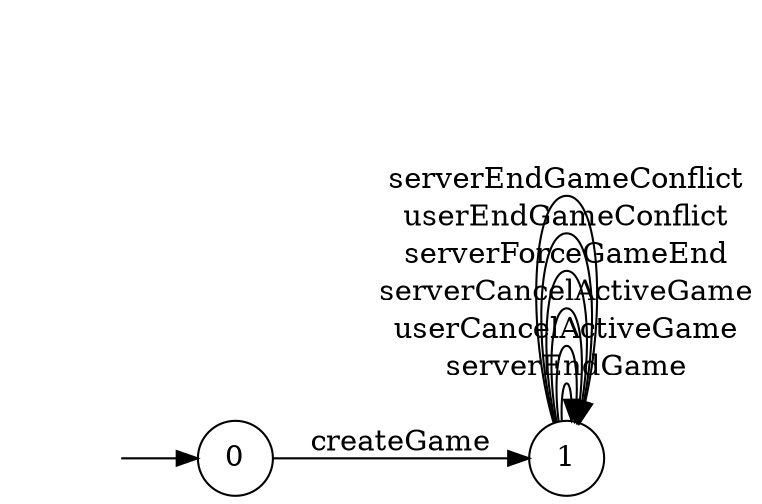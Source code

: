 digraph "./InvConPlus/Dapp-Automata-data/result//gamechannel-fix/0x7e0178e1720e8b3a52086a23187947f35b6f3fc4/GameChannel/FSM-0" {
	graph [rankdir=LR]
	"" [label="" shape=plaintext]
	0 [label=0 shape=circle]
	1 [label=1 shape=circle]
	"" -> 0 [label=""]
	0 -> 1 [label=createGame]
	1 -> 1 [label=serverEndGame]
	1 -> 1 [label=userCancelActiveGame]
	1 -> 1 [label=serverCancelActiveGame]
	1 -> 1 [label=serverForceGameEnd]
	1 -> 1 [label=userEndGameConflict]
	1 -> 1 [label=serverEndGameConflict]
}
